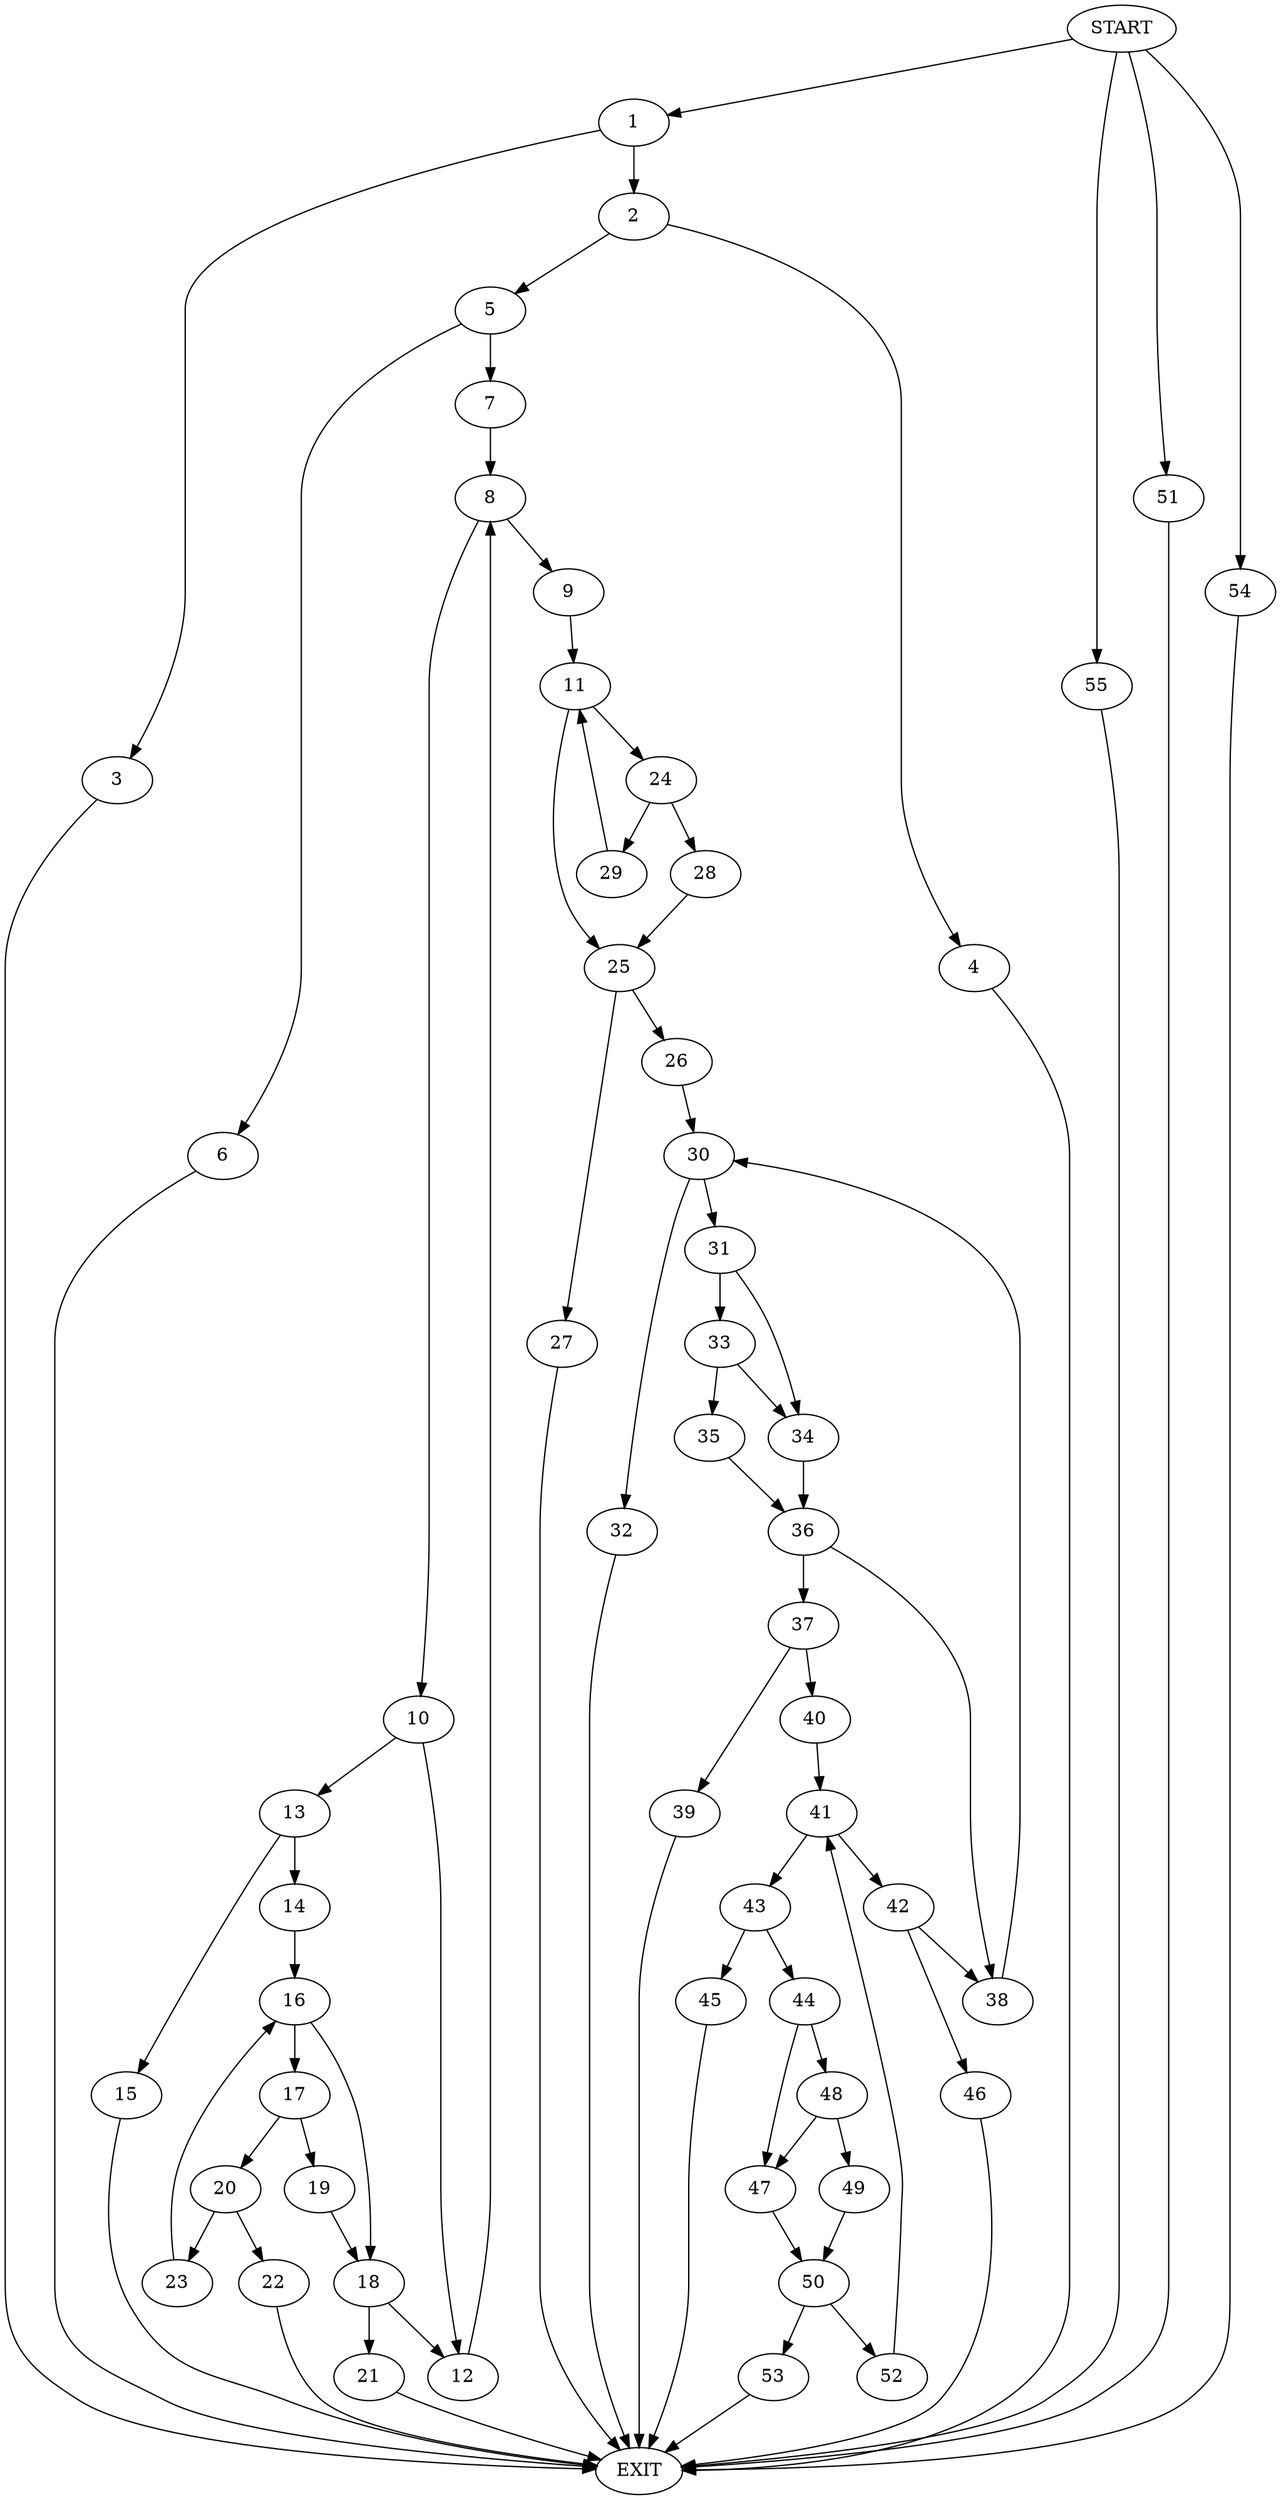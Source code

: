 digraph {
0 [label="START"]
56 [label="EXIT"]
0 -> 1
1 -> 2
1 -> 3
2 -> 4
2 -> 5
3 -> 56
5 -> 6
5 -> 7
4 -> 56
6 -> 56
7 -> 8
8 -> 9
8 -> 10
9 -> 11
10 -> 12
10 -> 13
13 -> 14
13 -> 15
12 -> 8
15 -> 56
14 -> 16
16 -> 17
16 -> 18
17 -> 19
17 -> 20
18 -> 12
18 -> 21
19 -> 18
20 -> 22
20 -> 23
22 -> 56
23 -> 16
21 -> 56
11 -> 24
11 -> 25
25 -> 26
25 -> 27
24 -> 28
24 -> 29
28 -> 25
29 -> 11
27 -> 56
26 -> 30
30 -> 31
30 -> 32
32 -> 56
31 -> 33
31 -> 34
33 -> 35
33 -> 34
34 -> 36
35 -> 36
36 -> 37
36 -> 38
38 -> 30
37 -> 39
37 -> 40
40 -> 41
39 -> 56
41 -> 42
41 -> 43
43 -> 44
43 -> 45
42 -> 46
42 -> 38
44 -> 47
44 -> 48
45 -> 56
48 -> 47
48 -> 49
47 -> 50
0 -> 51
51 -> 56
49 -> 50
50 -> 52
50 -> 53
52 -> 41
53 -> 56
0 -> 54
54 -> 56
46 -> 56
0 -> 55
55 -> 56
}
